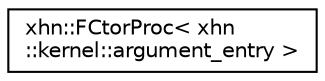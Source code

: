 digraph "Graphical Class Hierarchy"
{
  edge [fontname="Helvetica",fontsize="10",labelfontname="Helvetica",labelfontsize="10"];
  node [fontname="Helvetica",fontsize="10",shape=record];
  rankdir="LR";
  Node1 [label="xhn::FCtorProc\< xhn\l::kernel::argument_entry \>",height=0.2,width=0.4,color="black", fillcolor="white", style="filled",URL="$structxhn_1_1_f_ctor_proc.html"];
}
